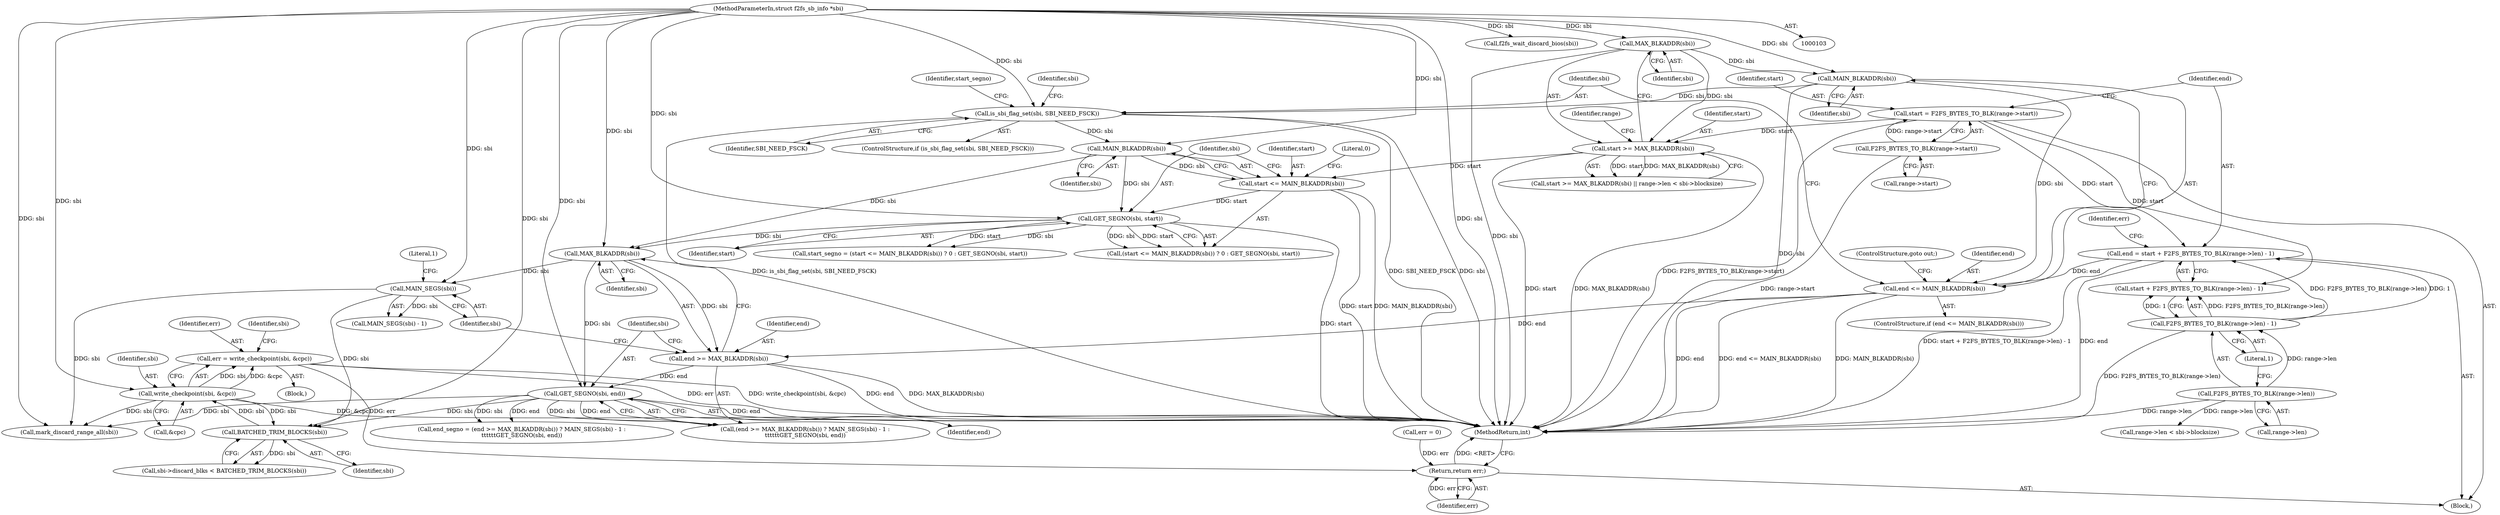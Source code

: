 digraph "0_linux_638164a2718f337ea224b747cf5977ef143166a4@API" {
"1000255" [label="(Call,err = write_checkpoint(sbi, &cpc))"];
"1000257" [label="(Call,write_checkpoint(sbi, &cpc))"];
"1000242" [label="(Call,BATCHED_TRIM_BLOCKS(sbi))"];
"1000193" [label="(Call,GET_SEGNO(sbi, end))"];
"1000187" [label="(Call,MAX_BLKADDR(sbi))"];
"1000179" [label="(Call,GET_SEGNO(sbi, start))"];
"1000176" [label="(Call,MAIN_BLKADDR(sbi))"];
"1000160" [label="(Call,is_sbi_flag_set(sbi, SBI_NEED_FSCK))"];
"1000156" [label="(Call,MAIN_BLKADDR(sbi))"];
"1000136" [label="(Call,MAX_BLKADDR(sbi))"];
"1000104" [label="(MethodParameterIn,struct f2fs_sb_info *sbi)"];
"1000174" [label="(Call,start <= MAIN_BLKADDR(sbi))"];
"1000134" [label="(Call,start >= MAX_BLKADDR(sbi))"];
"1000108" [label="(Call,start = F2FS_BYTES_TO_BLK(range->start))"];
"1000110" [label="(Call,F2FS_BYTES_TO_BLK(range->start))"];
"1000185" [label="(Call,end >= MAX_BLKADDR(sbi))"];
"1000154" [label="(Call,end <= MAIN_BLKADDR(sbi))"];
"1000115" [label="(Call,end = start + F2FS_BYTES_TO_BLK(range->len) - 1)"];
"1000119" [label="(Call,F2FS_BYTES_TO_BLK(range->len) - 1)"];
"1000120" [label="(Call,F2FS_BYTES_TO_BLK(range->len))"];
"1000190" [label="(Call,MAIN_SEGS(sbi))"];
"1000283" [label="(Return,return err;)"];
"1000185" [label="(Call,end >= MAX_BLKADDR(sbi))"];
"1000160" [label="(Call,is_sbi_flag_set(sbi, SBI_NEED_FSCK))"];
"1000166" [label="(Identifier,sbi)"];
"1000135" [label="(Identifier,start)"];
"1000119" [label="(Call,F2FS_BYTES_TO_BLK(range->len) - 1)"];
"1000157" [label="(Identifier,sbi)"];
"1000104" [label="(MethodParameterIn,struct f2fs_sb_info *sbi)"];
"1000138" [label="(Call,range->len < sbi->blocksize)"];
"1000129" [label="(Call,err = 0)"];
"1000156" [label="(Call,MAIN_BLKADDR(sbi))"];
"1000272" [label="(Call,f2fs_wait_discard_bios(sbi))"];
"1000243" [label="(Identifier,sbi)"];
"1000116" [label="(Identifier,end)"];
"1000111" [label="(Call,range->start)"];
"1000191" [label="(Identifier,sbi)"];
"1000187" [label="(Call,MAX_BLKADDR(sbi))"];
"1000161" [label="(Identifier,sbi)"];
"1000115" [label="(Call,end = start + F2FS_BYTES_TO_BLK(range->len) - 1)"];
"1000158" [label="(ControlStructure,goto out;)"];
"1000175" [label="(Identifier,start)"];
"1000257" [label="(Call,write_checkpoint(sbi, &cpc))"];
"1000162" [label="(Identifier,SBI_NEED_FSCK)"];
"1000155" [label="(Identifier,end)"];
"1000194" [label="(Identifier,sbi)"];
"1000176" [label="(Call,MAIN_BLKADDR(sbi))"];
"1000177" [label="(Identifier,sbi)"];
"1000108" [label="(Call,start = F2FS_BYTES_TO_BLK(range->start))"];
"1000130" [label="(Identifier,err)"];
"1000179" [label="(Call,GET_SEGNO(sbi, start))"];
"1000189" [label="(Call,MAIN_SEGS(sbi) - 1)"];
"1000256" [label="(Identifier,err)"];
"1000136" [label="(Call,MAX_BLKADDR(sbi))"];
"1000109" [label="(Identifier,start)"];
"1000192" [label="(Literal,1)"];
"1000140" [label="(Identifier,range)"];
"1000188" [label="(Identifier,sbi)"];
"1000283" [label="(Return,return err;)"];
"1000242" [label="(Call,BATCHED_TRIM_BLOCKS(sbi))"];
"1000181" [label="(Identifier,start)"];
"1000264" [label="(Identifier,sbi)"];
"1000154" [label="(Call,end <= MAIN_BLKADDR(sbi))"];
"1000134" [label="(Call,start >= MAX_BLKADDR(sbi))"];
"1000159" [label="(ControlStructure,if (is_sbi_flag_set(sbi, SBI_NEED_FSCK)))"];
"1000174" [label="(Call,start <= MAIN_BLKADDR(sbi))"];
"1000258" [label="(Identifier,sbi)"];
"1000133" [label="(Call,start >= MAX_BLKADDR(sbi) || range->len < sbi->blocksize)"];
"1000110" [label="(Call,F2FS_BYTES_TO_BLK(range->start))"];
"1000270" [label="(Call,mark_discard_range_all(sbi))"];
"1000117" [label="(Call,start + F2FS_BYTES_TO_BLK(range->len) - 1)"];
"1000121" [label="(Call,range->len)"];
"1000184" [label="(Call,(end >= MAX_BLKADDR(sbi)) ? MAIN_SEGS(sbi) - 1 :\n\t\t\t\t\t\tGET_SEGNO(sbi, end))"];
"1000190" [label="(Call,MAIN_SEGS(sbi))"];
"1000195" [label="(Identifier,end)"];
"1000182" [label="(Call,end_segno = (end >= MAX_BLKADDR(sbi)) ? MAIN_SEGS(sbi) - 1 :\n\t\t\t\t\t\tGET_SEGNO(sbi, end))"];
"1000172" [label="(Identifier,start_segno)"];
"1000178" [label="(Literal,0)"];
"1000173" [label="(Call,(start <= MAIN_BLKADDR(sbi)) ? 0 : GET_SEGNO(sbi, start))"];
"1000186" [label="(Identifier,end)"];
"1000284" [label="(Identifier,err)"];
"1000238" [label="(Call,sbi->discard_blks < BATCHED_TRIM_BLOCKS(sbi))"];
"1000153" [label="(ControlStructure,if (end <= MAIN_BLKADDR(sbi)))"];
"1000259" [label="(Call,&cpc)"];
"1000180" [label="(Identifier,sbi)"];
"1000223" [label="(Block,)"];
"1000193" [label="(Call,GET_SEGNO(sbi, end))"];
"1000285" [label="(MethodReturn,int)"];
"1000120" [label="(Call,F2FS_BYTES_TO_BLK(range->len))"];
"1000106" [label="(Block,)"];
"1000137" [label="(Identifier,sbi)"];
"1000171" [label="(Call,start_segno = (start <= MAIN_BLKADDR(sbi)) ? 0 : GET_SEGNO(sbi, start))"];
"1000124" [label="(Literal,1)"];
"1000255" [label="(Call,err = write_checkpoint(sbi, &cpc))"];
"1000255" -> "1000223"  [label="AST: "];
"1000255" -> "1000257"  [label="CFG: "];
"1000256" -> "1000255"  [label="AST: "];
"1000257" -> "1000255"  [label="AST: "];
"1000264" -> "1000255"  [label="CFG: "];
"1000255" -> "1000285"  [label="DDG: write_checkpoint(sbi, &cpc)"];
"1000255" -> "1000285"  [label="DDG: err"];
"1000257" -> "1000255"  [label="DDG: sbi"];
"1000257" -> "1000255"  [label="DDG: &cpc"];
"1000255" -> "1000283"  [label="DDG: err"];
"1000257" -> "1000259"  [label="CFG: "];
"1000258" -> "1000257"  [label="AST: "];
"1000259" -> "1000257"  [label="AST: "];
"1000257" -> "1000285"  [label="DDG: &cpc"];
"1000257" -> "1000242"  [label="DDG: sbi"];
"1000242" -> "1000257"  [label="DDG: sbi"];
"1000104" -> "1000257"  [label="DDG: sbi"];
"1000257" -> "1000270"  [label="DDG: sbi"];
"1000242" -> "1000238"  [label="AST: "];
"1000242" -> "1000243"  [label="CFG: "];
"1000243" -> "1000242"  [label="AST: "];
"1000238" -> "1000242"  [label="CFG: "];
"1000242" -> "1000238"  [label="DDG: sbi"];
"1000193" -> "1000242"  [label="DDG: sbi"];
"1000190" -> "1000242"  [label="DDG: sbi"];
"1000104" -> "1000242"  [label="DDG: sbi"];
"1000193" -> "1000184"  [label="AST: "];
"1000193" -> "1000195"  [label="CFG: "];
"1000194" -> "1000193"  [label="AST: "];
"1000195" -> "1000193"  [label="AST: "];
"1000184" -> "1000193"  [label="CFG: "];
"1000193" -> "1000285"  [label="DDG: end"];
"1000193" -> "1000182"  [label="DDG: sbi"];
"1000193" -> "1000182"  [label="DDG: end"];
"1000193" -> "1000184"  [label="DDG: sbi"];
"1000193" -> "1000184"  [label="DDG: end"];
"1000187" -> "1000193"  [label="DDG: sbi"];
"1000104" -> "1000193"  [label="DDG: sbi"];
"1000185" -> "1000193"  [label="DDG: end"];
"1000193" -> "1000270"  [label="DDG: sbi"];
"1000187" -> "1000185"  [label="AST: "];
"1000187" -> "1000188"  [label="CFG: "];
"1000188" -> "1000187"  [label="AST: "];
"1000185" -> "1000187"  [label="CFG: "];
"1000187" -> "1000185"  [label="DDG: sbi"];
"1000179" -> "1000187"  [label="DDG: sbi"];
"1000176" -> "1000187"  [label="DDG: sbi"];
"1000104" -> "1000187"  [label="DDG: sbi"];
"1000187" -> "1000190"  [label="DDG: sbi"];
"1000179" -> "1000173"  [label="AST: "];
"1000179" -> "1000181"  [label="CFG: "];
"1000180" -> "1000179"  [label="AST: "];
"1000181" -> "1000179"  [label="AST: "];
"1000173" -> "1000179"  [label="CFG: "];
"1000179" -> "1000285"  [label="DDG: start"];
"1000179" -> "1000171"  [label="DDG: sbi"];
"1000179" -> "1000171"  [label="DDG: start"];
"1000179" -> "1000173"  [label="DDG: sbi"];
"1000179" -> "1000173"  [label="DDG: start"];
"1000176" -> "1000179"  [label="DDG: sbi"];
"1000104" -> "1000179"  [label="DDG: sbi"];
"1000174" -> "1000179"  [label="DDG: start"];
"1000176" -> "1000174"  [label="AST: "];
"1000176" -> "1000177"  [label="CFG: "];
"1000177" -> "1000176"  [label="AST: "];
"1000174" -> "1000176"  [label="CFG: "];
"1000176" -> "1000174"  [label="DDG: sbi"];
"1000160" -> "1000176"  [label="DDG: sbi"];
"1000104" -> "1000176"  [label="DDG: sbi"];
"1000160" -> "1000159"  [label="AST: "];
"1000160" -> "1000162"  [label="CFG: "];
"1000161" -> "1000160"  [label="AST: "];
"1000162" -> "1000160"  [label="AST: "];
"1000166" -> "1000160"  [label="CFG: "];
"1000172" -> "1000160"  [label="CFG: "];
"1000160" -> "1000285"  [label="DDG: is_sbi_flag_set(sbi, SBI_NEED_FSCK)"];
"1000160" -> "1000285"  [label="DDG: SBI_NEED_FSCK"];
"1000160" -> "1000285"  [label="DDG: sbi"];
"1000156" -> "1000160"  [label="DDG: sbi"];
"1000104" -> "1000160"  [label="DDG: sbi"];
"1000156" -> "1000154"  [label="AST: "];
"1000156" -> "1000157"  [label="CFG: "];
"1000157" -> "1000156"  [label="AST: "];
"1000154" -> "1000156"  [label="CFG: "];
"1000156" -> "1000285"  [label="DDG: sbi"];
"1000156" -> "1000154"  [label="DDG: sbi"];
"1000136" -> "1000156"  [label="DDG: sbi"];
"1000104" -> "1000156"  [label="DDG: sbi"];
"1000136" -> "1000134"  [label="AST: "];
"1000136" -> "1000137"  [label="CFG: "];
"1000137" -> "1000136"  [label="AST: "];
"1000134" -> "1000136"  [label="CFG: "];
"1000136" -> "1000285"  [label="DDG: sbi"];
"1000136" -> "1000134"  [label="DDG: sbi"];
"1000104" -> "1000136"  [label="DDG: sbi"];
"1000104" -> "1000103"  [label="AST: "];
"1000104" -> "1000285"  [label="DDG: sbi"];
"1000104" -> "1000190"  [label="DDG: sbi"];
"1000104" -> "1000270"  [label="DDG: sbi"];
"1000104" -> "1000272"  [label="DDG: sbi"];
"1000174" -> "1000173"  [label="AST: "];
"1000175" -> "1000174"  [label="AST: "];
"1000178" -> "1000174"  [label="CFG: "];
"1000180" -> "1000174"  [label="CFG: "];
"1000174" -> "1000285"  [label="DDG: MAIN_BLKADDR(sbi)"];
"1000174" -> "1000285"  [label="DDG: start"];
"1000134" -> "1000174"  [label="DDG: start"];
"1000134" -> "1000133"  [label="AST: "];
"1000135" -> "1000134"  [label="AST: "];
"1000140" -> "1000134"  [label="CFG: "];
"1000133" -> "1000134"  [label="CFG: "];
"1000134" -> "1000285"  [label="DDG: start"];
"1000134" -> "1000285"  [label="DDG: MAX_BLKADDR(sbi)"];
"1000134" -> "1000133"  [label="DDG: start"];
"1000134" -> "1000133"  [label="DDG: MAX_BLKADDR(sbi)"];
"1000108" -> "1000134"  [label="DDG: start"];
"1000108" -> "1000106"  [label="AST: "];
"1000108" -> "1000110"  [label="CFG: "];
"1000109" -> "1000108"  [label="AST: "];
"1000110" -> "1000108"  [label="AST: "];
"1000116" -> "1000108"  [label="CFG: "];
"1000108" -> "1000285"  [label="DDG: F2FS_BYTES_TO_BLK(range->start)"];
"1000110" -> "1000108"  [label="DDG: range->start"];
"1000108" -> "1000115"  [label="DDG: start"];
"1000108" -> "1000117"  [label="DDG: start"];
"1000110" -> "1000111"  [label="CFG: "];
"1000111" -> "1000110"  [label="AST: "];
"1000110" -> "1000285"  [label="DDG: range->start"];
"1000185" -> "1000184"  [label="AST: "];
"1000186" -> "1000185"  [label="AST: "];
"1000191" -> "1000185"  [label="CFG: "];
"1000194" -> "1000185"  [label="CFG: "];
"1000185" -> "1000285"  [label="DDG: end"];
"1000185" -> "1000285"  [label="DDG: MAX_BLKADDR(sbi)"];
"1000154" -> "1000185"  [label="DDG: end"];
"1000154" -> "1000153"  [label="AST: "];
"1000155" -> "1000154"  [label="AST: "];
"1000158" -> "1000154"  [label="CFG: "];
"1000161" -> "1000154"  [label="CFG: "];
"1000154" -> "1000285"  [label="DDG: end"];
"1000154" -> "1000285"  [label="DDG: end <= MAIN_BLKADDR(sbi)"];
"1000154" -> "1000285"  [label="DDG: MAIN_BLKADDR(sbi)"];
"1000115" -> "1000154"  [label="DDG: end"];
"1000115" -> "1000106"  [label="AST: "];
"1000115" -> "1000117"  [label="CFG: "];
"1000116" -> "1000115"  [label="AST: "];
"1000117" -> "1000115"  [label="AST: "];
"1000130" -> "1000115"  [label="CFG: "];
"1000115" -> "1000285"  [label="DDG: start + F2FS_BYTES_TO_BLK(range->len) - 1"];
"1000115" -> "1000285"  [label="DDG: end"];
"1000119" -> "1000115"  [label="DDG: F2FS_BYTES_TO_BLK(range->len)"];
"1000119" -> "1000115"  [label="DDG: 1"];
"1000119" -> "1000117"  [label="AST: "];
"1000119" -> "1000124"  [label="CFG: "];
"1000120" -> "1000119"  [label="AST: "];
"1000124" -> "1000119"  [label="AST: "];
"1000117" -> "1000119"  [label="CFG: "];
"1000119" -> "1000285"  [label="DDG: F2FS_BYTES_TO_BLK(range->len)"];
"1000119" -> "1000117"  [label="DDG: F2FS_BYTES_TO_BLK(range->len)"];
"1000119" -> "1000117"  [label="DDG: 1"];
"1000120" -> "1000119"  [label="DDG: range->len"];
"1000120" -> "1000121"  [label="CFG: "];
"1000121" -> "1000120"  [label="AST: "];
"1000124" -> "1000120"  [label="CFG: "];
"1000120" -> "1000285"  [label="DDG: range->len"];
"1000120" -> "1000138"  [label="DDG: range->len"];
"1000190" -> "1000189"  [label="AST: "];
"1000190" -> "1000191"  [label="CFG: "];
"1000191" -> "1000190"  [label="AST: "];
"1000192" -> "1000190"  [label="CFG: "];
"1000190" -> "1000189"  [label="DDG: sbi"];
"1000190" -> "1000270"  [label="DDG: sbi"];
"1000283" -> "1000106"  [label="AST: "];
"1000283" -> "1000284"  [label="CFG: "];
"1000284" -> "1000283"  [label="AST: "];
"1000285" -> "1000283"  [label="CFG: "];
"1000283" -> "1000285"  [label="DDG: <RET>"];
"1000284" -> "1000283"  [label="DDG: err"];
"1000129" -> "1000283"  [label="DDG: err"];
}
